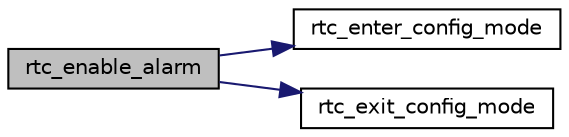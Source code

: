 digraph "rtc_enable_alarm"
{
  edge [fontname="Helvetica",fontsize="10",labelfontname="Helvetica",labelfontsize="10"];
  node [fontname="Helvetica",fontsize="10",shape=record];
  rankdir="LR";
  Node1 [label="rtc_enable_alarm",height=0.2,width=0.4,color="black", fillcolor="grey75", style="filled", fontcolor="black"];
  Node1 -> Node2 [color="midnightblue",fontsize="10",style="solid",fontname="Helvetica"];
  Node2 [label="rtc_enter_config_mode",height=0.2,width=0.4,color="black", fillcolor="white", style="filled",URL="$group__rtc__file.html#gaf911a07f668e8be5f719065c44015b02"];
  Node1 -> Node3 [color="midnightblue",fontsize="10",style="solid",fontname="Helvetica"];
  Node3 [label="rtc_exit_config_mode",height=0.2,width=0.4,color="black", fillcolor="white", style="filled",URL="$group__rtc__file.html#ga9adb9cf0f6b7d17a7c8ee0e6addf5be9"];
}
